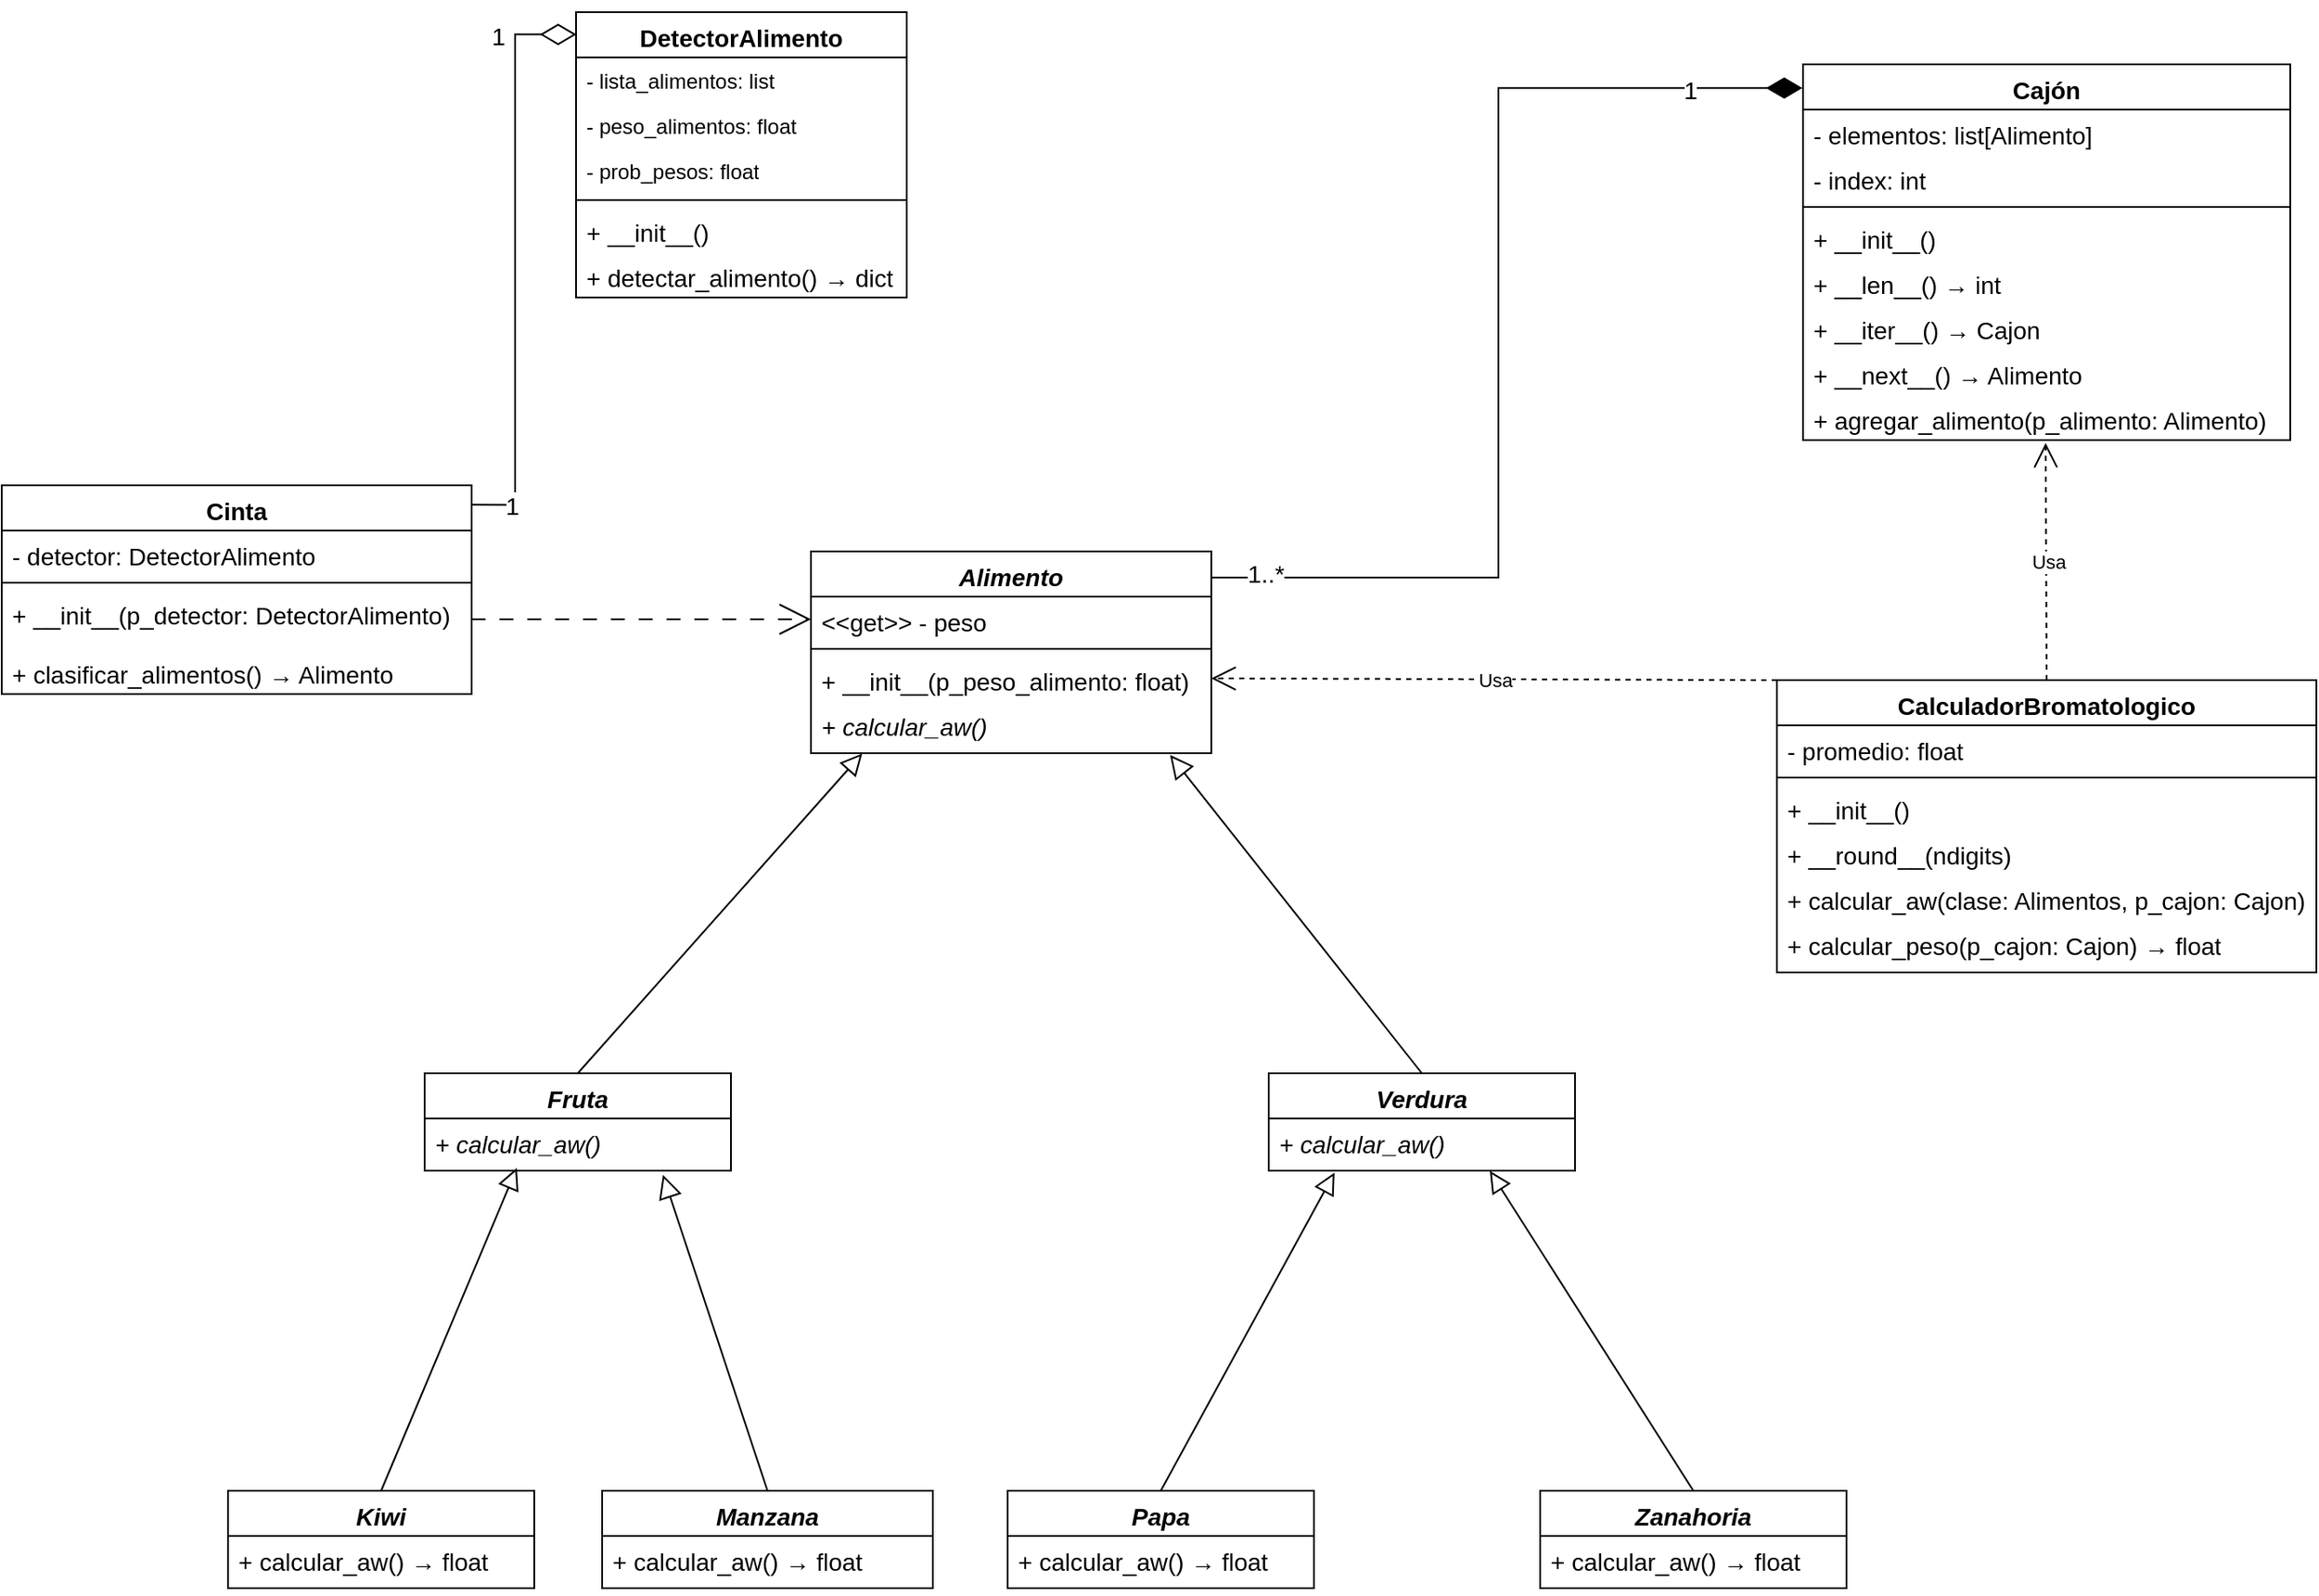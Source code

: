 <mxfile>
    <diagram id="wHaPtrlemiOSuc4_M_N2" name="Página-1">
        <mxGraphModel dx="2418" dy="1170" grid="1" gridSize="10" guides="1" tooltips="1" connect="1" arrows="1" fold="1" page="1" pageScale="1" pageWidth="827" pageHeight="1169" math="0" shadow="0">
            <root>
                <mxCell id="0"/>
                <mxCell id="1" parent="0"/>
                <mxCell id="65" style="rounded=0;orthogonalLoop=1;jettySize=auto;html=1;exitX=1;exitY=0.5;exitDx=0;exitDy=0;entryX=0;entryY=0.5;entryDx=0;entryDy=0;endArrow=open;endFill=0;endSize=16;dashed=1;dashPattern=8 8;fontSize=14;" parent="1" source="72" target="108" edge="1">
                    <mxGeometry relative="1" as="geometry"/>
                </mxCell>
                <mxCell id="66" value="Cinta" style="swimlane;fontStyle=1;align=center;verticalAlign=top;childLayout=stackLayout;horizontal=1;startSize=26;horizontalStack=0;resizeParent=1;resizeParentMax=0;resizeLast=0;collapsible=1;marginBottom=0;whiteSpace=wrap;html=1;fontSize=14;" parent="1" vertex="1">
                    <mxGeometry x="130" y="442" width="270" height="120" as="geometry"/>
                </mxCell>
                <mxCell id="68" value="- detector: DetectorAlimento" style="text;strokeColor=none;fillColor=none;align=left;verticalAlign=top;spacingLeft=4;spacingRight=4;overflow=hidden;rotatable=0;points=[[0,0.5],[1,0.5]];portConstraint=eastwest;whiteSpace=wrap;html=1;fontSize=14;" parent="66" vertex="1">
                    <mxGeometry y="26" width="270" height="26" as="geometry"/>
                </mxCell>
                <mxCell id="71" value="" style="line;strokeWidth=1;fillColor=none;align=left;verticalAlign=middle;spacingTop=-1;spacingLeft=3;spacingRight=3;rotatable=0;labelPosition=right;points=[];portConstraint=eastwest;strokeColor=inherit;fontSize=14;" parent="66" vertex="1">
                    <mxGeometry y="52" width="270" height="8" as="geometry"/>
                </mxCell>
                <mxCell id="72" value="+ __init__(p_detector: DetectorAlimento)" style="text;strokeColor=none;fillColor=none;align=left;verticalAlign=top;spacingLeft=4;spacingRight=4;overflow=hidden;rotatable=0;points=[[0,0.5],[1,0.5]];portConstraint=eastwest;whiteSpace=wrap;html=1;fontSize=14;" parent="66" vertex="1">
                    <mxGeometry y="60" width="270" height="34" as="geometry"/>
                </mxCell>
                <mxCell id="73" value="+ clasificar_alimentos()&amp;nbsp;→ Alimento" style="text;strokeColor=none;fillColor=none;align=left;verticalAlign=top;spacingLeft=4;spacingRight=4;overflow=hidden;rotatable=0;points=[[0,0.5],[1,0.5]];portConstraint=eastwest;whiteSpace=wrap;html=1;fontSize=14;" parent="66" vertex="1">
                    <mxGeometry y="94" width="270" height="26" as="geometry"/>
                </mxCell>
                <mxCell id="74" value="DetectorAlimento" style="swimlane;fontStyle=1;align=center;verticalAlign=top;childLayout=stackLayout;horizontal=1;startSize=26;horizontalStack=0;resizeParent=1;resizeParentMax=0;resizeLast=0;collapsible=1;marginBottom=0;whiteSpace=wrap;html=1;fontSize=14;" parent="1" vertex="1">
                    <mxGeometry x="460" y="170" width="190" height="164" as="geometry"/>
                </mxCell>
                <mxCell id="169" value="- lista_alimentos: list" style="text;strokeColor=none;fillColor=none;align=left;verticalAlign=top;spacingLeft=4;spacingRight=4;overflow=hidden;rotatable=0;points=[[0,0.5],[1,0.5]];portConstraint=eastwest;whiteSpace=wrap;html=1;" parent="74" vertex="1">
                    <mxGeometry y="26" width="190" height="26" as="geometry"/>
                </mxCell>
                <mxCell id="170" value="- peso_alimentos: float" style="text;strokeColor=none;fillColor=none;align=left;verticalAlign=top;spacingLeft=4;spacingRight=4;overflow=hidden;rotatable=0;points=[[0,0.5],[1,0.5]];portConstraint=eastwest;whiteSpace=wrap;html=1;" parent="74" vertex="1">
                    <mxGeometry y="52" width="190" height="26" as="geometry"/>
                </mxCell>
                <mxCell id="171" value="- prob_pesos: float" style="text;strokeColor=none;fillColor=none;align=left;verticalAlign=top;spacingLeft=4;spacingRight=4;overflow=hidden;rotatable=0;points=[[0,0.5],[1,0.5]];portConstraint=eastwest;whiteSpace=wrap;html=1;" parent="74" vertex="1">
                    <mxGeometry y="78" width="190" height="26" as="geometry"/>
                </mxCell>
                <mxCell id="168" value="" style="line;strokeWidth=1;fillColor=none;align=left;verticalAlign=middle;spacingTop=-1;spacingLeft=3;spacingRight=3;rotatable=0;labelPosition=right;points=[];portConstraint=eastwest;strokeColor=inherit;fontSize=14;" parent="74" vertex="1">
                    <mxGeometry y="104" width="190" height="8" as="geometry"/>
                </mxCell>
                <mxCell id="79" value="+ __init__()" style="text;strokeColor=none;fillColor=none;align=left;verticalAlign=top;spacingLeft=4;spacingRight=4;overflow=hidden;rotatable=0;points=[[0,0.5],[1,0.5]];portConstraint=eastwest;whiteSpace=wrap;html=1;fontSize=14;" parent="74" vertex="1">
                    <mxGeometry y="112" width="190" height="26" as="geometry"/>
                </mxCell>
                <mxCell id="80" value="+ detectar_alimento() → dict" style="text;strokeColor=none;fillColor=none;align=left;verticalAlign=top;spacingLeft=4;spacingRight=4;overflow=hidden;rotatable=0;points=[[0,0.5],[1,0.5]];portConstraint=eastwest;whiteSpace=wrap;html=1;fontSize=14;" parent="74" vertex="1">
                    <mxGeometry y="138" width="190" height="26" as="geometry"/>
                </mxCell>
                <mxCell id="82" value="CalculadorBromatologico" style="swimlane;fontStyle=1;align=center;verticalAlign=top;childLayout=stackLayout;horizontal=1;startSize=26;horizontalStack=0;resizeParent=1;resizeParentMax=0;resizeLast=0;collapsible=1;marginBottom=0;whiteSpace=wrap;html=1;fontSize=14;" parent="1" vertex="1">
                    <mxGeometry x="1150" y="554" width="310" height="168" as="geometry"/>
                </mxCell>
                <mxCell id="158" value="- promedio: float" style="text;strokeColor=none;fillColor=none;align=left;verticalAlign=top;spacingLeft=4;spacingRight=4;overflow=hidden;rotatable=0;points=[[0,0.5],[1,0.5]];portConstraint=eastwest;whiteSpace=wrap;html=1;fontSize=14;" parent="82" vertex="1">
                    <mxGeometry y="26" width="310" height="26" as="geometry"/>
                </mxCell>
                <mxCell id="83" value="" style="line;strokeWidth=1;fillColor=none;align=left;verticalAlign=middle;spacingTop=-1;spacingLeft=3;spacingRight=3;rotatable=0;labelPosition=right;points=[];portConstraint=eastwest;strokeColor=inherit;fontSize=14;" parent="82" vertex="1">
                    <mxGeometry y="52" width="310" height="8" as="geometry"/>
                </mxCell>
                <mxCell id="84" value="+ __init__()" style="text;strokeColor=none;fillColor=none;align=left;verticalAlign=top;spacingLeft=4;spacingRight=4;overflow=hidden;rotatable=0;points=[[0,0.5],[1,0.5]];portConstraint=eastwest;whiteSpace=wrap;html=1;fontSize=14;" parent="82" vertex="1">
                    <mxGeometry y="60" width="310" height="26" as="geometry"/>
                </mxCell>
                <mxCell id="135" value="+ __round__(ndigits)" style="text;strokeColor=none;fillColor=none;align=left;verticalAlign=top;spacingLeft=4;spacingRight=4;overflow=hidden;rotatable=0;points=[[0,0.5],[1,0.5]];portConstraint=eastwest;whiteSpace=wrap;html=1;fontSize=14;" parent="82" vertex="1">
                    <mxGeometry y="86" width="310" height="26" as="geometry"/>
                </mxCell>
                <mxCell id="89" value="+ calcular_aw(clase: Alimentos, p_cajon: Cajon)" style="text;strokeColor=none;fillColor=none;align=left;verticalAlign=top;spacingLeft=4;spacingRight=4;overflow=hidden;rotatable=0;points=[[0,0.5],[1,0.5]];portConstraint=eastwest;whiteSpace=wrap;html=1;fontSize=14;" parent="82" vertex="1">
                    <mxGeometry y="112" width="310" height="26" as="geometry"/>
                </mxCell>
                <mxCell id="172" value="+ calcular_peso(p_cajon: Cajon)&amp;nbsp;→ float" style="text;strokeColor=none;fillColor=none;align=left;verticalAlign=top;spacingLeft=4;spacingRight=4;overflow=hidden;rotatable=0;points=[[0,0.5],[1,0.5]];portConstraint=eastwest;whiteSpace=wrap;html=1;fontSize=14;" parent="82" vertex="1">
                    <mxGeometry y="138" width="310" height="30" as="geometry"/>
                </mxCell>
                <mxCell id="91" style="rounded=0;orthogonalLoop=1;jettySize=auto;html=1;exitX=0.5;exitY=0;exitDx=0;exitDy=0;entryX=0.778;entryY=1.08;entryDx=0;entryDy=0;entryPerimeter=0;endArrow=block;endFill=0;fontSize=14;endSize=11;" parent="1" source="92" target="140" edge="1">
                    <mxGeometry relative="1" as="geometry">
                        <mxPoint x="495" y="710" as="targetPoint"/>
                    </mxGeometry>
                </mxCell>
                <mxCell id="92" value="&lt;i&gt;&lt;font style=&quot;color: rgb(0, 0, 0);&quot;&gt;Manzana&lt;/font&gt;&lt;/i&gt;" style="swimlane;fontStyle=1;align=center;verticalAlign=top;childLayout=stackLayout;horizontal=1;startSize=26;horizontalStack=0;resizeParent=1;resizeParentMax=0;resizeLast=0;collapsible=1;marginBottom=0;whiteSpace=wrap;html=1;fontSize=14;" parent="1" vertex="1">
                    <mxGeometry x="475" y="1020" width="190" height="56" as="geometry"/>
                </mxCell>
                <mxCell id="143" value="&lt;font style=&quot;color: rgb(0, 0, 0);&quot;&gt;+ calcular_aw() → float&lt;/font&gt;" style="text;strokeColor=none;fillColor=none;align=left;verticalAlign=top;spacingLeft=4;spacingRight=4;overflow=hidden;rotatable=0;points=[[0,0.5],[1,0.5]];portConstraint=eastwest;whiteSpace=wrap;html=1;fontSize=14;" parent="92" vertex="1">
                    <mxGeometry y="26" width="190" height="30" as="geometry"/>
                </mxCell>
                <mxCell id="95" style="rounded=0;orthogonalLoop=1;jettySize=auto;html=1;exitX=0.5;exitY=0;exitDx=0;exitDy=0;entryX=0.215;entryY=1.038;entryDx=0;entryDy=0;entryPerimeter=0;endArrow=block;endFill=0;fontSize=14;endSize=10;" parent="1" source="96" target="119" edge="1">
                    <mxGeometry relative="1" as="geometry">
                        <mxPoint x="935" y="710" as="targetPoint"/>
                    </mxGeometry>
                </mxCell>
                <mxCell id="96" value="&lt;i&gt;&lt;font style=&quot;color: rgb(0, 0, 0);&quot;&gt;Papa&lt;/font&gt;&lt;/i&gt;" style="swimlane;fontStyle=1;align=center;verticalAlign=top;childLayout=stackLayout;horizontal=1;startSize=26;horizontalStack=0;resizeParent=1;resizeParentMax=0;resizeLast=0;collapsible=1;marginBottom=0;whiteSpace=wrap;html=1;fontSize=14;" parent="1" vertex="1">
                    <mxGeometry x="708" y="1020" width="176" height="56" as="geometry"/>
                </mxCell>
                <mxCell id="144" value="&lt;font style=&quot;color: rgb(0, 0, 0);&quot;&gt;+ calcular_aw()&amp;nbsp;→ float&lt;/font&gt;" style="text;strokeColor=none;fillColor=none;align=left;verticalAlign=top;spacingLeft=4;spacingRight=4;overflow=hidden;rotatable=0;points=[[0,0.5],[1,0.5]];portConstraint=eastwest;whiteSpace=wrap;html=1;fontSize=14;" parent="96" vertex="1">
                    <mxGeometry y="26" width="176" height="30" as="geometry"/>
                </mxCell>
                <mxCell id="99" value="&lt;i style=&quot;background-color: light-dark(#ffffff, var(--ge-dark-color, #121212));&quot;&gt;&lt;font style=&quot;color: rgb(0, 0, 0);&quot;&gt;Zanahoria&lt;/font&gt;&lt;/i&gt;" style="swimlane;fontStyle=1;align=center;verticalAlign=top;childLayout=stackLayout;horizontal=1;startSize=26;horizontalStack=0;resizeParent=1;resizeParentMax=0;resizeLast=0;collapsible=1;marginBottom=0;whiteSpace=wrap;html=1;fontSize=14;" parent="1" vertex="1">
                    <mxGeometry x="1014" y="1020" width="176" height="56" as="geometry"/>
                </mxCell>
                <mxCell id="145" value="&lt;font style=&quot;color: rgb(0, 0, 0);&quot;&gt;+ calcular_aw()&amp;nbsp;→ float&lt;/font&gt;" style="text;strokeColor=none;fillColor=none;align=left;verticalAlign=top;spacingLeft=4;spacingRight=4;overflow=hidden;rotatable=0;points=[[0,0.5],[1,0.5]];portConstraint=eastwest;whiteSpace=wrap;html=1;fontSize=14;" parent="99" vertex="1">
                    <mxGeometry y="26" width="176" height="30" as="geometry"/>
                </mxCell>
                <mxCell id="102" style="rounded=0;orthogonalLoop=1;jettySize=auto;html=1;exitX=0.5;exitY=0;exitDx=0;exitDy=0;entryX=0.301;entryY=0.947;entryDx=0;entryDy=0;entryPerimeter=0;endArrow=block;endFill=0;fontSize=14;endSize=10;" parent="1" source="103" target="140" edge="1">
                    <mxGeometry relative="1" as="geometry">
                        <mxPoint x="482" y="650" as="targetPoint"/>
                        <mxPoint x="360" y="760" as="sourcePoint"/>
                    </mxGeometry>
                </mxCell>
                <mxCell id="103" value="&lt;i&gt;&lt;font style=&quot;color: rgb(0, 0, 0);&quot;&gt;Kiwi&lt;/font&gt;&lt;/i&gt;" style="swimlane;fontStyle=1;align=center;verticalAlign=top;childLayout=stackLayout;horizontal=1;startSize=26;horizontalStack=0;resizeParent=1;resizeParentMax=0;resizeLast=0;collapsible=1;marginBottom=0;whiteSpace=wrap;html=1;fontSize=14;" parent="1" vertex="1">
                    <mxGeometry x="260" y="1020" width="176" height="56" as="geometry"/>
                </mxCell>
                <mxCell id="142" value="&lt;span style=&quot;font-style: normal;&quot;&gt;&lt;font style=&quot;color: rgb(0, 0, 0);&quot;&gt;+ calcular_aw()&lt;/font&gt;&lt;/span&gt;&lt;span style=&quot;color: rgb(0, 0, 0); font-style: normal;&quot;&gt;&amp;nbsp;→ float&lt;/span&gt;" style="text;strokeColor=none;fillColor=none;align=left;verticalAlign=top;spacingLeft=4;spacingRight=4;overflow=hidden;rotatable=0;points=[[0,0.5],[1,0.5]];portConstraint=eastwest;whiteSpace=wrap;html=1;fontStyle=2;fontSize=14;" parent="103" vertex="1">
                    <mxGeometry y="26" width="176" height="30" as="geometry"/>
                </mxCell>
                <mxCell id="106" value="&lt;i&gt;&lt;font style=&quot;color: rgb(0, 0, 0);&quot;&gt;Alimento&lt;/font&gt;&lt;/i&gt;" style="swimlane;fontStyle=1;align=center;verticalAlign=top;childLayout=stackLayout;horizontal=1;startSize=26;horizontalStack=0;resizeParent=1;resizeParentMax=0;resizeLast=0;collapsible=1;marginBottom=0;whiteSpace=wrap;html=1;fontSize=14;" parent="1" vertex="1">
                    <mxGeometry x="595" y="480" width="230" height="116" as="geometry"/>
                </mxCell>
                <mxCell id="108" value="&amp;lt;&amp;lt;get&amp;gt;&amp;gt; - peso" style="text;strokeColor=none;fillColor=none;align=left;verticalAlign=top;spacingLeft=4;spacingRight=4;overflow=hidden;rotatable=0;points=[[0,0.5],[1,0.5]];portConstraint=eastwest;whiteSpace=wrap;html=1;fontSize=14;" parent="106" vertex="1">
                    <mxGeometry y="26" width="230" height="26" as="geometry"/>
                </mxCell>
                <mxCell id="110" value="" style="line;strokeWidth=1;fillColor=none;align=left;verticalAlign=middle;spacingTop=-1;spacingLeft=3;spacingRight=3;rotatable=0;labelPosition=right;points=[];portConstraint=eastwest;strokeColor=inherit;fontSize=14;" parent="106" vertex="1">
                    <mxGeometry y="52" width="230" height="8" as="geometry"/>
                </mxCell>
                <mxCell id="163" value="+ __init__(p_peso_alimento:&amp;nbsp;&lt;span style=&quot;color: rgb(0, 0, 0);&quot;&gt;float&lt;/span&gt;&lt;span style=&quot;font-family: monospace; font-size: 0px; text-wrap-mode: nowrap;&quot;&gt;%3CmxGraphModel%3E%3Croot%3E%3CmxCell%20id%3D%220%22%2F%3E%3CmxCell%20id%3D%221%22%20parent%3D%220%22%2F%3E%3CmxCell%20id%3D%222%22%20value%3D%22%2B%20__init__(clase%2C%20cajon)%22%20style%3D%22text%3BstrokeColor%3Dnone%3BfillColor%3Dnone%3Balign%3Dleft%3BverticalAlign%3Dtop%3BspacingLeft%3D4%3BspacingRight%3D4%3Boverflow%3Dhidden%3Brotatable%3D0%3Bpoints%3D%5B%5B0%2C0.5%5D%2C%5B1%2C0.5%5D%5D%3BportConstraint%3Deastwest%3BwhiteSpace%3Dwrap%3Bhtml%3D1%3BfontSize%3D14%3B%22%20vertex%3D%221%22%20parent%3D%221%22%3E%3CmxGeometry%20x%3D%22180%22%20y%3D%22179%22%20width%3D%22240%22%20height%3D%2226%22%20as%3D%22geometry%22%2F%3E%3C%2FmxCell%3E%3C%2Froot%3E%3C%2FmxGraphModel%3E&lt;/span&gt;&lt;span style=&quot;font-family: monospace; font-size: 0px; text-wrap-mode: nowrap;&quot;&gt;%3CmxGraphModel%3E%3Croot%3E%3CmxCell%20id%3D%220%22%2F%3E%3CmxCell%20id%3D%221%22%20parent%3D%220%22%2F%3E%3CmxCell%20id%3D%222%22%20value%3D%22%2B%20__init__(clase%2C%20cajon)%22%20style%3D%22text%3BstrokeColor%3Dnone%3BfillColor%3Dnone%3Balign%3Dleft%3BverticalAlign%3Dtop%3BspacingLeft%3D4%3BspacingRight%3D4%3Boverflow%3Dhidden%3Brotatable%3D0%3Bpoints%3D%5B%5B0%2C0.5%5D%2C%5B1%2C0.5%5D%5D%3BportConstraint%3Deastwest%3BwhiteSpace%3Dwrap%3Bhtml%3D1%3BfontSize%3D14%3B%22%20vertex%3D%221%22%20parent%3D%221%22%3E%3CmxGeometry%20x%3D%22180%22%20y%3D%22179%22%20width%3D%22240%22%20height%3D%2226%22%20as%3D%22geometry%22%2F%3E%3C%2FmxCell%3E%3C%2Froot%3E%3C%2FmxGraphModel%3E&lt;/span&gt;)" style="text;strokeColor=none;fillColor=none;align=left;verticalAlign=top;spacingLeft=4;spacingRight=4;overflow=hidden;rotatable=0;points=[[0,0.5],[1,0.5]];portConstraint=eastwest;whiteSpace=wrap;html=1;fontSize=14;" parent="106" vertex="1">
                    <mxGeometry y="60" width="230" height="26" as="geometry"/>
                </mxCell>
                <mxCell id="111" value="&lt;i&gt;&lt;font style=&quot;color: rgb(0, 0, 0);&quot;&gt;+ calcular_aw()&lt;/font&gt;&lt;/i&gt;" style="text;strokeColor=none;fillColor=none;align=left;verticalAlign=top;spacingLeft=4;spacingRight=4;overflow=hidden;rotatable=0;points=[[0,0.5],[1,0.5]];portConstraint=eastwest;whiteSpace=wrap;html=1;fontSize=14;" parent="106" vertex="1">
                    <mxGeometry y="86" width="230" height="30" as="geometry"/>
                </mxCell>
                <mxCell id="112" style="rounded=0;orthogonalLoop=1;jettySize=auto;html=1;exitX=0.5;exitY=0;exitDx=0;exitDy=0;entryX=0.128;entryY=1.007;entryDx=0;entryDy=0;endArrow=block;endFill=0;entryPerimeter=0;fontSize=14;endSize=10;" parent="1" source="113" target="111" edge="1">
                    <mxGeometry relative="1" as="geometry">
                        <mxPoint x="615" y="561" as="targetPoint"/>
                    </mxGeometry>
                </mxCell>
                <mxCell id="113" value="&lt;i&gt;&lt;font style=&quot;color: rgb(0, 0, 0);&quot;&gt;Fruta&lt;/font&gt;&lt;/i&gt;" style="swimlane;fontStyle=1;align=center;verticalAlign=top;childLayout=stackLayout;horizontal=1;startSize=26;horizontalStack=0;resizeParent=1;resizeParentMax=0;resizeLast=0;collapsible=1;marginBottom=0;whiteSpace=wrap;html=1;fontSize=14;" parent="1" vertex="1">
                    <mxGeometry x="373" y="780" width="176" height="56" as="geometry"/>
                </mxCell>
                <mxCell id="140" value="&lt;i&gt;&lt;font style=&quot;color: rgb(0, 0, 0);&quot;&gt;+ calcular_aw()&lt;/font&gt;&lt;/i&gt;" style="text;strokeColor=none;fillColor=none;align=left;verticalAlign=top;spacingLeft=4;spacingRight=4;overflow=hidden;rotatable=0;points=[[0,0.5],[1,0.5]];portConstraint=eastwest;whiteSpace=wrap;html=1;fontSize=14;" parent="113" vertex="1">
                    <mxGeometry y="26" width="176" height="30" as="geometry"/>
                </mxCell>
                <mxCell id="116" style="rounded=0;orthogonalLoop=1;jettySize=auto;html=1;exitX=0.5;exitY=0;exitDx=0;exitDy=0;entryX=0.897;entryY=1.033;entryDx=0;entryDy=0;endArrow=block;endFill=0;entryPerimeter=0;fontSize=14;endSize=11;" parent="1" source="117" target="111" edge="1">
                    <mxGeometry relative="1" as="geometry">
                        <mxPoint x="805" y="561" as="targetPoint"/>
                    </mxGeometry>
                </mxCell>
                <mxCell id="117" value="&lt;i&gt;&lt;font style=&quot;color: rgb(0, 0, 0);&quot;&gt;Verdura&lt;/font&gt;&lt;/i&gt;" style="swimlane;fontStyle=1;align=center;verticalAlign=top;childLayout=stackLayout;horizontal=1;startSize=26;horizontalStack=0;resizeParent=1;resizeParentMax=0;resizeLast=0;collapsible=1;marginBottom=0;whiteSpace=wrap;html=1;fontSize=14;" parent="1" vertex="1">
                    <mxGeometry x="858" y="780" width="176" height="56" as="geometry"/>
                </mxCell>
                <mxCell id="119" value="&lt;i&gt;&lt;font style=&quot;color: rgb(0, 0, 0);&quot;&gt;+ calcular_aw()&lt;/font&gt;&lt;/i&gt;" style="text;strokeColor=none;fillColor=none;align=left;verticalAlign=top;spacingLeft=4;spacingRight=4;overflow=hidden;rotatable=0;points=[[0,0.5],[1,0.5]];portConstraint=eastwest;whiteSpace=wrap;html=1;fontSize=14;" parent="117" vertex="1">
                    <mxGeometry y="26" width="176" height="30" as="geometry"/>
                </mxCell>
                <mxCell id="120" value="Cajón" style="swimlane;fontStyle=1;align=center;verticalAlign=top;childLayout=stackLayout;horizontal=1;startSize=26;horizontalStack=0;resizeParent=1;resizeParentMax=0;resizeLast=0;collapsible=1;marginBottom=0;whiteSpace=wrap;html=1;fontSize=14;" parent="1" vertex="1">
                    <mxGeometry x="1165" y="200" width="280" height="216" as="geometry"/>
                </mxCell>
                <mxCell id="165" value="- elementos: list[Alimento]" style="text;strokeColor=none;fillColor=none;align=left;verticalAlign=top;spacingLeft=4;spacingRight=4;overflow=hidden;rotatable=0;points=[[0,0.5],[1,0.5]];portConstraint=eastwest;whiteSpace=wrap;html=1;fontSize=14;" parent="120" vertex="1">
                    <mxGeometry y="26" width="280" height="26" as="geometry"/>
                </mxCell>
                <mxCell id="166" value="- index: int" style="text;strokeColor=none;fillColor=none;align=left;verticalAlign=top;spacingLeft=4;spacingRight=4;overflow=hidden;rotatable=0;points=[[0,0.5],[1,0.5]];portConstraint=eastwest;whiteSpace=wrap;html=1;fontSize=14;" parent="120" vertex="1">
                    <mxGeometry y="52" width="280" height="26" as="geometry"/>
                </mxCell>
                <mxCell id="164" value="" style="line;strokeWidth=1;fillColor=none;align=left;verticalAlign=middle;spacingTop=-1;spacingLeft=3;spacingRight=3;rotatable=0;labelPosition=right;points=[];portConstraint=eastwest;strokeColor=inherit;fontSize=14;" parent="120" vertex="1">
                    <mxGeometry y="78" width="280" height="8" as="geometry"/>
                </mxCell>
                <mxCell id="123" value="+ __init__()" style="text;strokeColor=none;fillColor=none;align=left;verticalAlign=top;spacingLeft=4;spacingRight=4;overflow=hidden;rotatable=0;points=[[0,0.5],[1,0.5]];portConstraint=eastwest;whiteSpace=wrap;html=1;fontSize=14;" parent="120" vertex="1">
                    <mxGeometry y="86" width="280" height="26" as="geometry"/>
                </mxCell>
                <mxCell id="136" value="+ __len__()&amp;nbsp;→ int" style="text;strokeColor=none;fillColor=none;align=left;verticalAlign=top;spacingLeft=4;spacingRight=4;overflow=hidden;rotatable=0;points=[[0,0.5],[1,0.5]];portConstraint=eastwest;whiteSpace=wrap;html=1;fontSize=14;" parent="120" vertex="1">
                    <mxGeometry y="112" width="280" height="26" as="geometry"/>
                </mxCell>
                <mxCell id="137" value="+ __iter__()&amp;nbsp;→ Cajon" style="text;strokeColor=none;fillColor=none;align=left;verticalAlign=top;spacingLeft=4;spacingRight=4;overflow=hidden;rotatable=0;points=[[0,0.5],[1,0.5]];portConstraint=eastwest;whiteSpace=wrap;html=1;fontSize=14;" parent="120" vertex="1">
                    <mxGeometry y="138" width="280" height="26" as="geometry"/>
                </mxCell>
                <mxCell id="138" value="+ __next__()&amp;nbsp;→ Alimento" style="text;strokeColor=none;fillColor=none;align=left;verticalAlign=top;spacingLeft=4;spacingRight=4;overflow=hidden;rotatable=0;points=[[0,0.5],[1,0.5]];portConstraint=eastwest;whiteSpace=wrap;html=1;fontSize=14;" parent="120" vertex="1">
                    <mxGeometry y="164" width="280" height="26" as="geometry"/>
                </mxCell>
                <mxCell id="139" value="+ agregar_alimento(p_alimento: Alimento)" style="text;strokeColor=none;fillColor=none;align=left;verticalAlign=top;spacingLeft=4;spacingRight=4;overflow=hidden;rotatable=0;points=[[0,0.5],[1,0.5]];portConstraint=eastwest;whiteSpace=wrap;html=1;fontSize=14;" parent="120" vertex="1">
                    <mxGeometry y="190" width="280" height="26" as="geometry"/>
                </mxCell>
                <mxCell id="126" style="rounded=0;orthogonalLoop=1;jettySize=auto;html=1;exitX=0.5;exitY=0;exitDx=0;exitDy=0;entryX=0.722;entryY=1.005;entryDx=0;entryDy=0;entryPerimeter=0;endArrow=block;endFill=0;fontSize=14;endSize=10;" parent="1" source="99" target="119" edge="1">
                    <mxGeometry relative="1" as="geometry"/>
                </mxCell>
                <mxCell id="128" value="" style="rounded=0;orthogonalLoop=1;jettySize=auto;entryX=0.001;entryY=0.078;entryDx=0;entryDy=0;endArrow=diamondThin;endFill=0;startSize=6;endSize=18;entryPerimeter=0;html=1;labelPosition=center;verticalLabelPosition=middle;align=center;verticalAlign=middle;fontSize=14;exitX=1;exitY=0.093;exitDx=0;exitDy=0;exitPerimeter=0;edgeStyle=orthogonalEdgeStyle;" parent="1" source="66" target="74" edge="1">
                    <mxGeometry relative="1" as="geometry">
                        <mxPoint x="810" y="130" as="sourcePoint"/>
                    </mxGeometry>
                </mxCell>
                <mxCell id="148" value="1" style="edgeLabel;html=1;align=center;verticalAlign=middle;resizable=0;points=[];fontSize=14;" parent="128" vertex="1" connectable="0">
                    <mxGeometry x="-0.865" y="-1" relative="1" as="geometry">
                        <mxPoint as="offset"/>
                    </mxGeometry>
                </mxCell>
                <mxCell id="150" value="1" style="edgeLabel;html=1;align=center;verticalAlign=middle;resizable=0;points=[];fontSize=14;" parent="128" vertex="1" connectable="0">
                    <mxGeometry x="0.781" relative="1" as="geometry">
                        <mxPoint x="-10" as="offset"/>
                    </mxGeometry>
                </mxCell>
                <mxCell id="131" style="rounded=0;orthogonalLoop=1;jettySize=auto;html=1;startArrow=none;startFill=0;endArrow=diamondThin;startSize=4;endFill=1;endSize=18;entryX=-0.001;entryY=0.063;entryDx=0;entryDy=0;entryPerimeter=0;fontSize=14;exitX=0.999;exitY=0.129;exitDx=0;exitDy=0;exitPerimeter=0;edgeStyle=orthogonalEdgeStyle;" parent="1" source="106" target="120" edge="1">
                    <mxGeometry relative="1" as="geometry">
                        <mxPoint x="810" y="130" as="sourcePoint"/>
                        <mxPoint x="1040" y="240" as="targetPoint"/>
                    </mxGeometry>
                </mxCell>
                <mxCell id="154" value="1" style="edgeLabel;html=1;align=center;verticalAlign=middle;resizable=0;points=[];fontSize=14;" parent="131" vertex="1" connectable="0">
                    <mxGeometry x="0.792" y="-1" relative="1" as="geometry">
                        <mxPoint as="offset"/>
                    </mxGeometry>
                </mxCell>
                <mxCell id="178" value="&lt;span style=&quot;color: rgb(0, 0, 0); font-size: 14px;&quot;&gt;1..*&lt;/span&gt;" style="edgeLabel;html=1;align=center;verticalAlign=middle;resizable=0;points=[];" vertex="1" connectable="0" parent="131">
                    <mxGeometry x="-0.901" y="2" relative="1" as="geometry">
                        <mxPoint as="offset"/>
                    </mxGeometry>
                </mxCell>
                <mxCell id="173" value="" style="endArrow=open;endSize=12;dashed=1;html=1;entryX=0.498;entryY=1.062;entryDx=0;entryDy=0;entryPerimeter=0;exitX=0.5;exitY=0;exitDx=0;exitDy=0;" parent="1" source="82" target="139" edge="1">
                    <mxGeometry width="160" relative="1" as="geometry">
                        <mxPoint x="1360" y="531" as="sourcePoint"/>
                        <mxPoint x="1560" y="500" as="targetPoint"/>
                    </mxGeometry>
                </mxCell>
                <mxCell id="174" value="Usa" style="edgeLabel;html=1;align=center;verticalAlign=middle;resizable=0;points=[];" parent="173" vertex="1" connectable="0">
                    <mxGeometry x="-0.004" y="-1" relative="1" as="geometry">
                        <mxPoint as="offset"/>
                    </mxGeometry>
                </mxCell>
                <mxCell id="175" value="Usa" style="endArrow=open;endSize=12;dashed=1;html=1;exitX=0;exitY=0;exitDx=0;exitDy=0;entryX=1;entryY=0.5;entryDx=0;entryDy=0;" parent="1" source="82" target="163" edge="1">
                    <mxGeometry width="160" relative="1" as="geometry">
                        <mxPoint x="1130" y="540" as="sourcePoint"/>
                        <mxPoint x="850" y="580" as="targetPoint"/>
                    </mxGeometry>
                </mxCell>
            </root>
        </mxGraphModel>
    </diagram>
</mxfile>